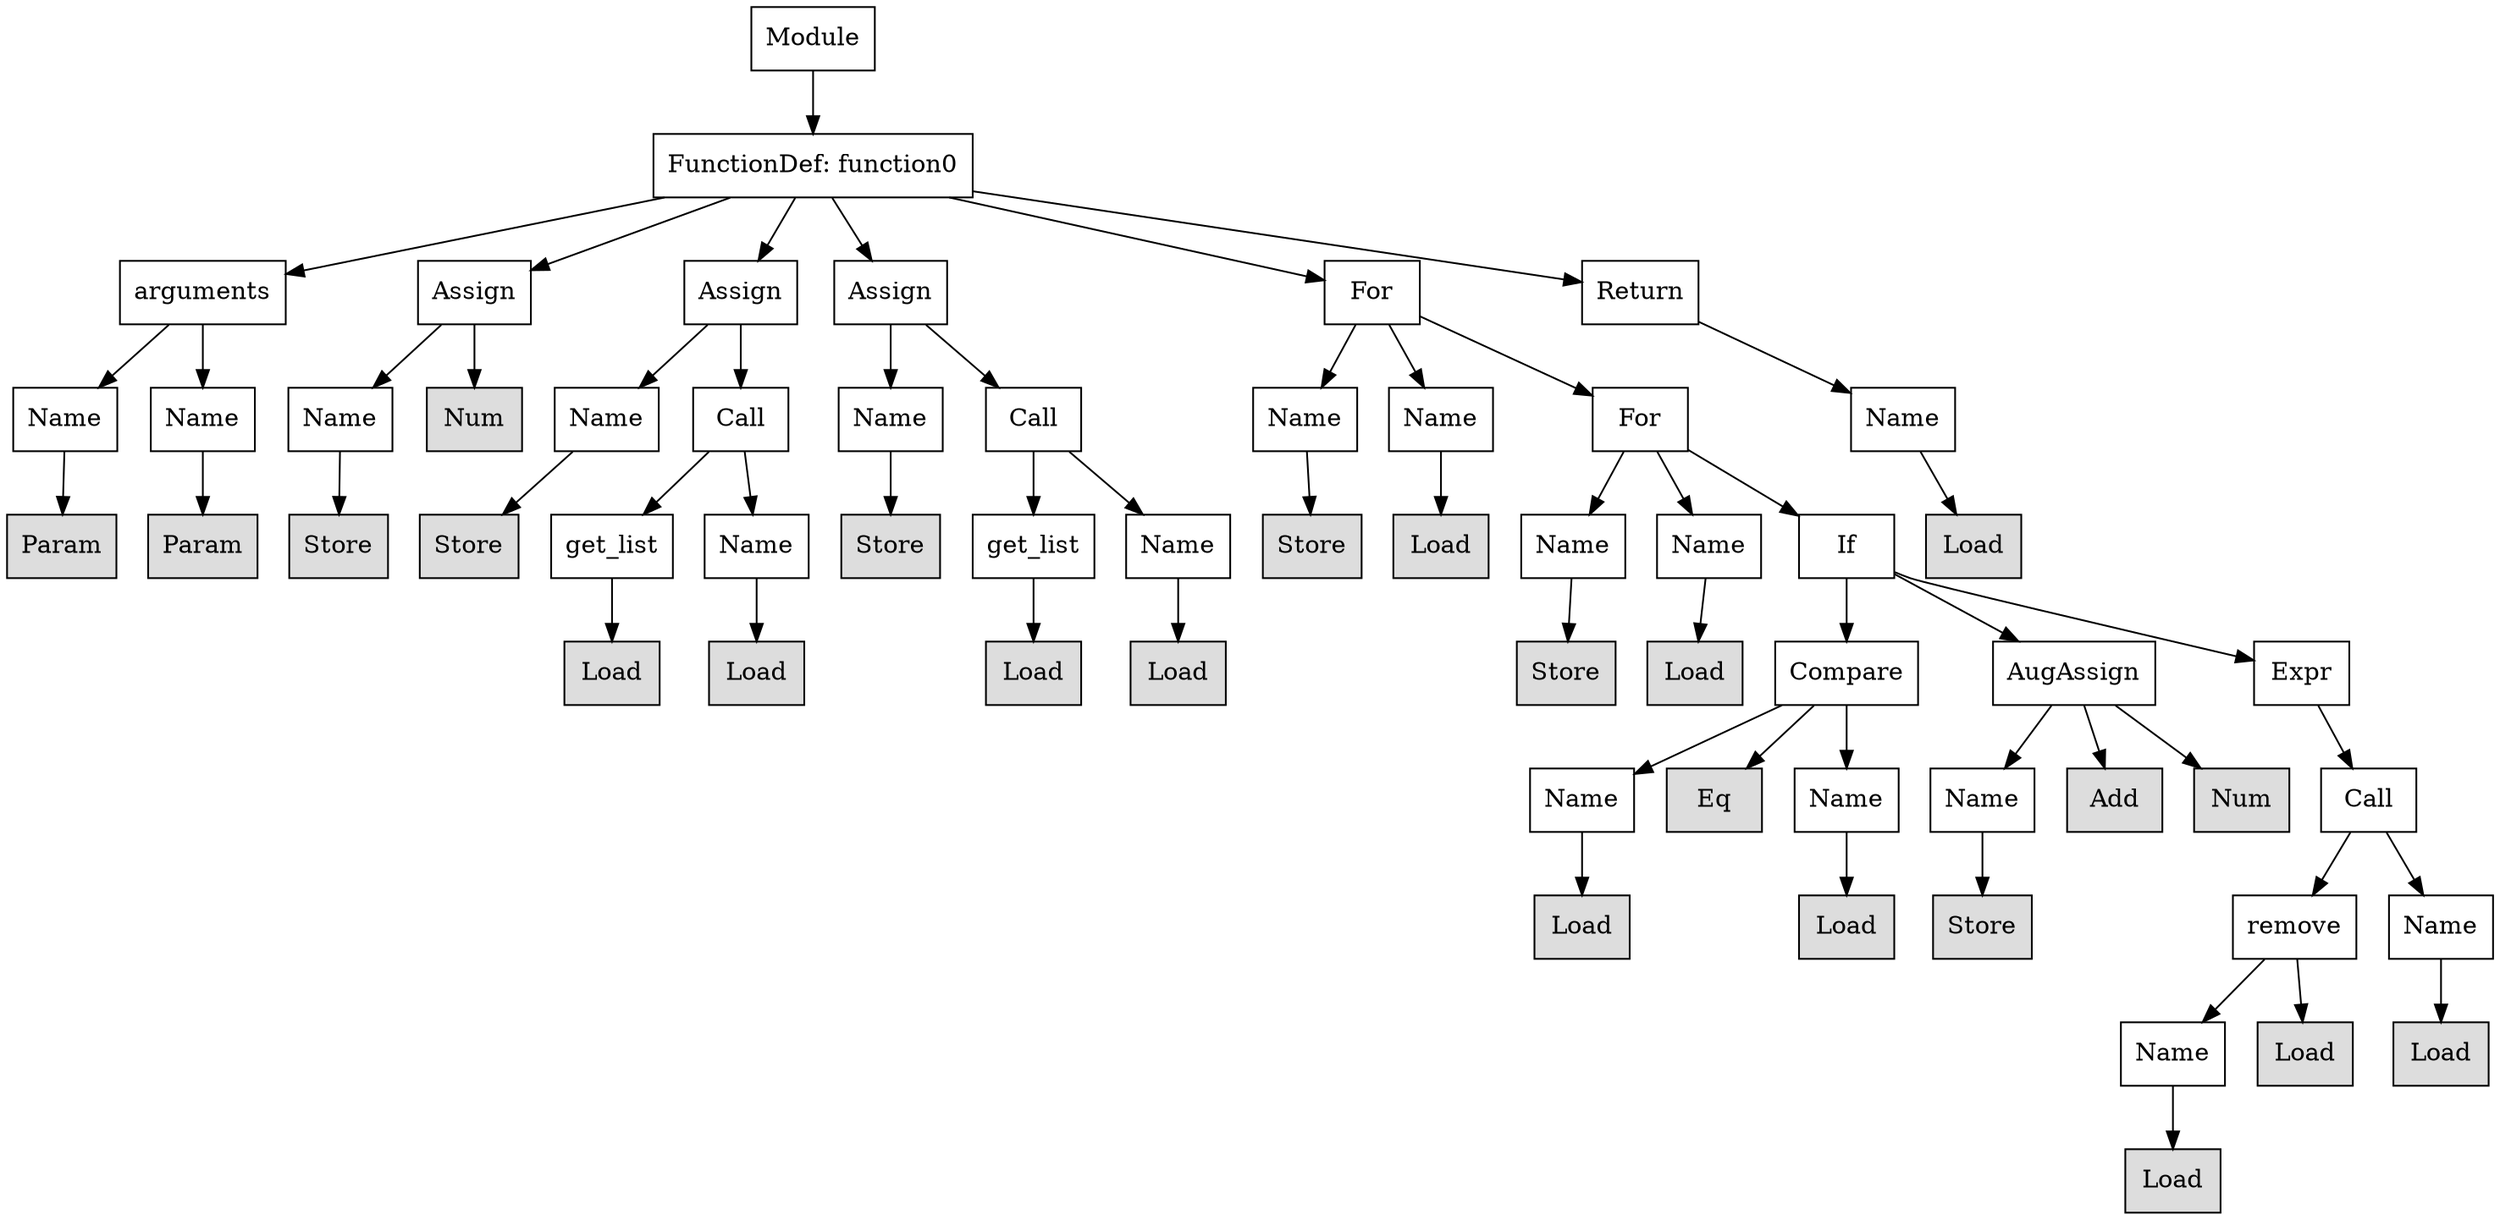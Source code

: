 digraph G {
n0 [shape=rect, label="Module"];
n1 [shape=rect, label="FunctionDef: function0"];
n2 [shape=rect, label="arguments"];
n3 [shape=rect, label="Assign"];
n4 [shape=rect, label="Assign"];
n5 [shape=rect, label="Assign"];
n6 [shape=rect, label="For"];
n7 [shape=rect, label="Return"];
n8 [shape=rect, label="Name"];
n9 [shape=rect, label="Name"];
n10 [shape=rect, label="Name"];
n11 [shape=rect, label="Num" style="filled" fillcolor="#dddddd"];
n12 [shape=rect, label="Name"];
n13 [shape=rect, label="Call"];
n14 [shape=rect, label="Name"];
n15 [shape=rect, label="Call"];
n16 [shape=rect, label="Name"];
n17 [shape=rect, label="Name"];
n18 [shape=rect, label="For"];
n19 [shape=rect, label="Name"];
n20 [shape=rect, label="Param" style="filled" fillcolor="#dddddd"];
n21 [shape=rect, label="Param" style="filled" fillcolor="#dddddd"];
n22 [shape=rect, label="Store" style="filled" fillcolor="#dddddd"];
n23 [shape=rect, label="Store" style="filled" fillcolor="#dddddd"];
n24 [shape=rect, label="get_list"];
n25 [shape=rect, label="Name"];
n26 [shape=rect, label="Store" style="filled" fillcolor="#dddddd"];
n27 [shape=rect, label="get_list"];
n28 [shape=rect, label="Name"];
n29 [shape=rect, label="Store" style="filled" fillcolor="#dddddd"];
n30 [shape=rect, label="Load" style="filled" fillcolor="#dddddd"];
n31 [shape=rect, label="Name"];
n32 [shape=rect, label="Name"];
n33 [shape=rect, label="If"];
n34 [shape=rect, label="Load" style="filled" fillcolor="#dddddd"];
n35 [shape=rect, label="Load" style="filled" fillcolor="#dddddd"];
n36 [shape=rect, label="Load" style="filled" fillcolor="#dddddd"];
n37 [shape=rect, label="Load" style="filled" fillcolor="#dddddd"];
n38 [shape=rect, label="Load" style="filled" fillcolor="#dddddd"];
n39 [shape=rect, label="Store" style="filled" fillcolor="#dddddd"];
n40 [shape=rect, label="Load" style="filled" fillcolor="#dddddd"];
n41 [shape=rect, label="Compare"];
n42 [shape=rect, label="AugAssign"];
n43 [shape=rect, label="Expr"];
n44 [shape=rect, label="Name"];
n45 [shape=rect, label="Eq" style="filled" fillcolor="#dddddd"];
n46 [shape=rect, label="Name"];
n47 [shape=rect, label="Name"];
n48 [shape=rect, label="Add" style="filled" fillcolor="#dddddd"];
n49 [shape=rect, label="Num" style="filled" fillcolor="#dddddd"];
n50 [shape=rect, label="Call"];
n51 [shape=rect, label="Load" style="filled" fillcolor="#dddddd"];
n52 [shape=rect, label="Load" style="filled" fillcolor="#dddddd"];
n53 [shape=rect, label="Store" style="filled" fillcolor="#dddddd"];
n54 [shape=rect, label="remove"];
n55 [shape=rect, label="Name"];
n56 [shape=rect, label="Name"];
n57 [shape=rect, label="Load" style="filled" fillcolor="#dddddd"];
n58 [shape=rect, label="Load" style="filled" fillcolor="#dddddd"];
n59 [shape=rect, label="Load" style="filled" fillcolor="#dddddd"];
n0 -> n1;
n1 -> n2;
n1 -> n3;
n1 -> n4;
n1 -> n5;
n1 -> n6;
n1 -> n7;
n2 -> n8;
n2 -> n9;
n3 -> n10;
n3 -> n11;
n4 -> n12;
n4 -> n13;
n5 -> n14;
n5 -> n15;
n6 -> n16;
n6 -> n17;
n6 -> n18;
n7 -> n19;
n8 -> n20;
n9 -> n21;
n10 -> n22;
n12 -> n23;
n13 -> n24;
n13 -> n25;
n14 -> n26;
n15 -> n27;
n15 -> n28;
n16 -> n29;
n17 -> n30;
n18 -> n31;
n18 -> n32;
n18 -> n33;
n19 -> n34;
n24 -> n35;
n25 -> n36;
n27 -> n37;
n28 -> n38;
n31 -> n39;
n32 -> n40;
n33 -> n41;
n33 -> n42;
n33 -> n43;
n41 -> n44;
n41 -> n45;
n41 -> n46;
n42 -> n47;
n42 -> n48;
n42 -> n49;
n43 -> n50;
n44 -> n51;
n46 -> n52;
n47 -> n53;
n50 -> n54;
n50 -> n55;
n54 -> n56;
n54 -> n57;
n55 -> n58;
n56 -> n59;
}
